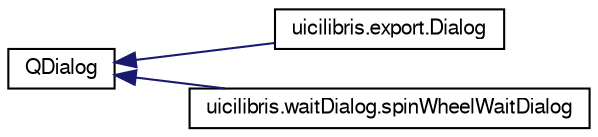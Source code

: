 digraph G
{
  edge [fontname="FreeSans",fontsize="10",labelfontname="FreeSans",labelfontsize="10"];
  node [fontname="FreeSans",fontsize="10",shape=record];
  rankdir="LR";
  Node1 [label="QDialog",height=0.2,width=0.4,color="black", fillcolor="white", style="filled",URL="$classQDialog.html"];
  Node1 -> Node2 [dir="back",color="midnightblue",fontsize="10",style="solid",fontname="FreeSans"];
  Node2 [label="uicilibris.export.Dialog",height=0.2,width=0.4,color="black", fillcolor="white", style="filled",URL="$classuicilibris_1_1export_1_1Dialog.html",tooltip="Dialog to manage parameter of an exportation."];
  Node1 -> Node3 [dir="back",color="midnightblue",fontsize="10",style="solid",fontname="FreeSans"];
  Node3 [label="uicilibris.waitDialog.spinWheelWaitDialog",height=0.2,width=0.4,color="black", fillcolor="white", style="filled",URL="$classuicilibris_1_1waitDialog_1_1spinWheelWaitDialog.html",tooltip="implements a QDialog to display a waiting wheel spinner during some event"];
}
